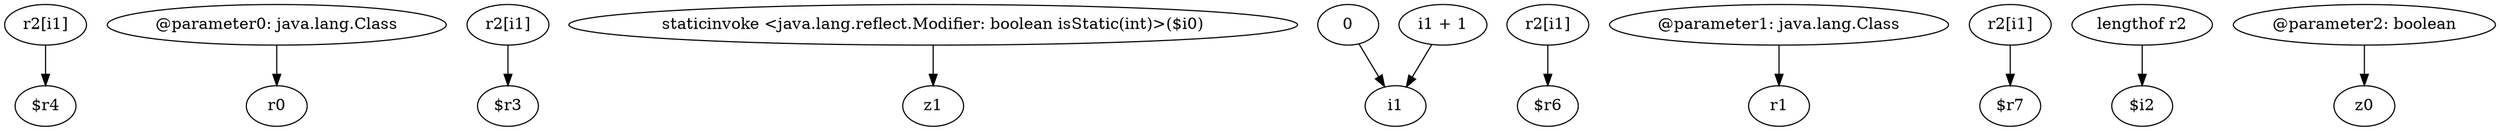 digraph g {
0[label="r2[i1]"]
1[label="$r4"]
0->1[label=""]
2[label="@parameter0: java.lang.Class"]
3[label="r0"]
2->3[label=""]
4[label="r2[i1]"]
5[label="$r3"]
4->5[label=""]
6[label="staticinvoke <java.lang.reflect.Modifier: boolean isStatic(int)>($i0)"]
7[label="z1"]
6->7[label=""]
8[label="0"]
9[label="i1"]
8->9[label=""]
10[label="r2[i1]"]
11[label="$r6"]
10->11[label=""]
12[label="@parameter1: java.lang.Class"]
13[label="r1"]
12->13[label=""]
14[label="r2[i1]"]
15[label="$r7"]
14->15[label=""]
16[label="lengthof r2"]
17[label="$i2"]
16->17[label=""]
18[label="@parameter2: boolean"]
19[label="z0"]
18->19[label=""]
20[label="i1 + 1"]
20->9[label=""]
}